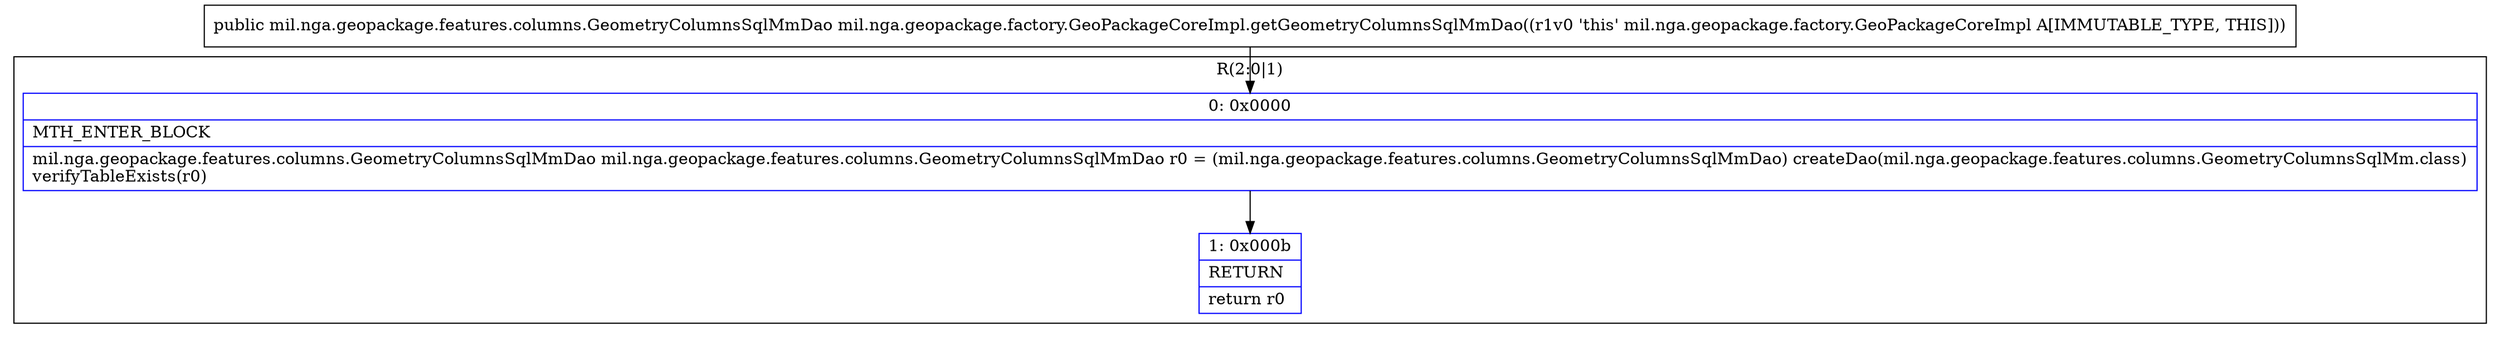 digraph "CFG formil.nga.geopackage.factory.GeoPackageCoreImpl.getGeometryColumnsSqlMmDao()Lmil\/nga\/geopackage\/features\/columns\/GeometryColumnsSqlMmDao;" {
subgraph cluster_Region_1164108160 {
label = "R(2:0|1)";
node [shape=record,color=blue];
Node_0 [shape=record,label="{0\:\ 0x0000|MTH_ENTER_BLOCK\l|mil.nga.geopackage.features.columns.GeometryColumnsSqlMmDao mil.nga.geopackage.features.columns.GeometryColumnsSqlMmDao r0 = (mil.nga.geopackage.features.columns.GeometryColumnsSqlMmDao) createDao(mil.nga.geopackage.features.columns.GeometryColumnsSqlMm.class)\lverifyTableExists(r0)\l}"];
Node_1 [shape=record,label="{1\:\ 0x000b|RETURN\l|return r0\l}"];
}
MethodNode[shape=record,label="{public mil.nga.geopackage.features.columns.GeometryColumnsSqlMmDao mil.nga.geopackage.factory.GeoPackageCoreImpl.getGeometryColumnsSqlMmDao((r1v0 'this' mil.nga.geopackage.factory.GeoPackageCoreImpl A[IMMUTABLE_TYPE, THIS])) }"];
MethodNode -> Node_0;
Node_0 -> Node_1;
}

